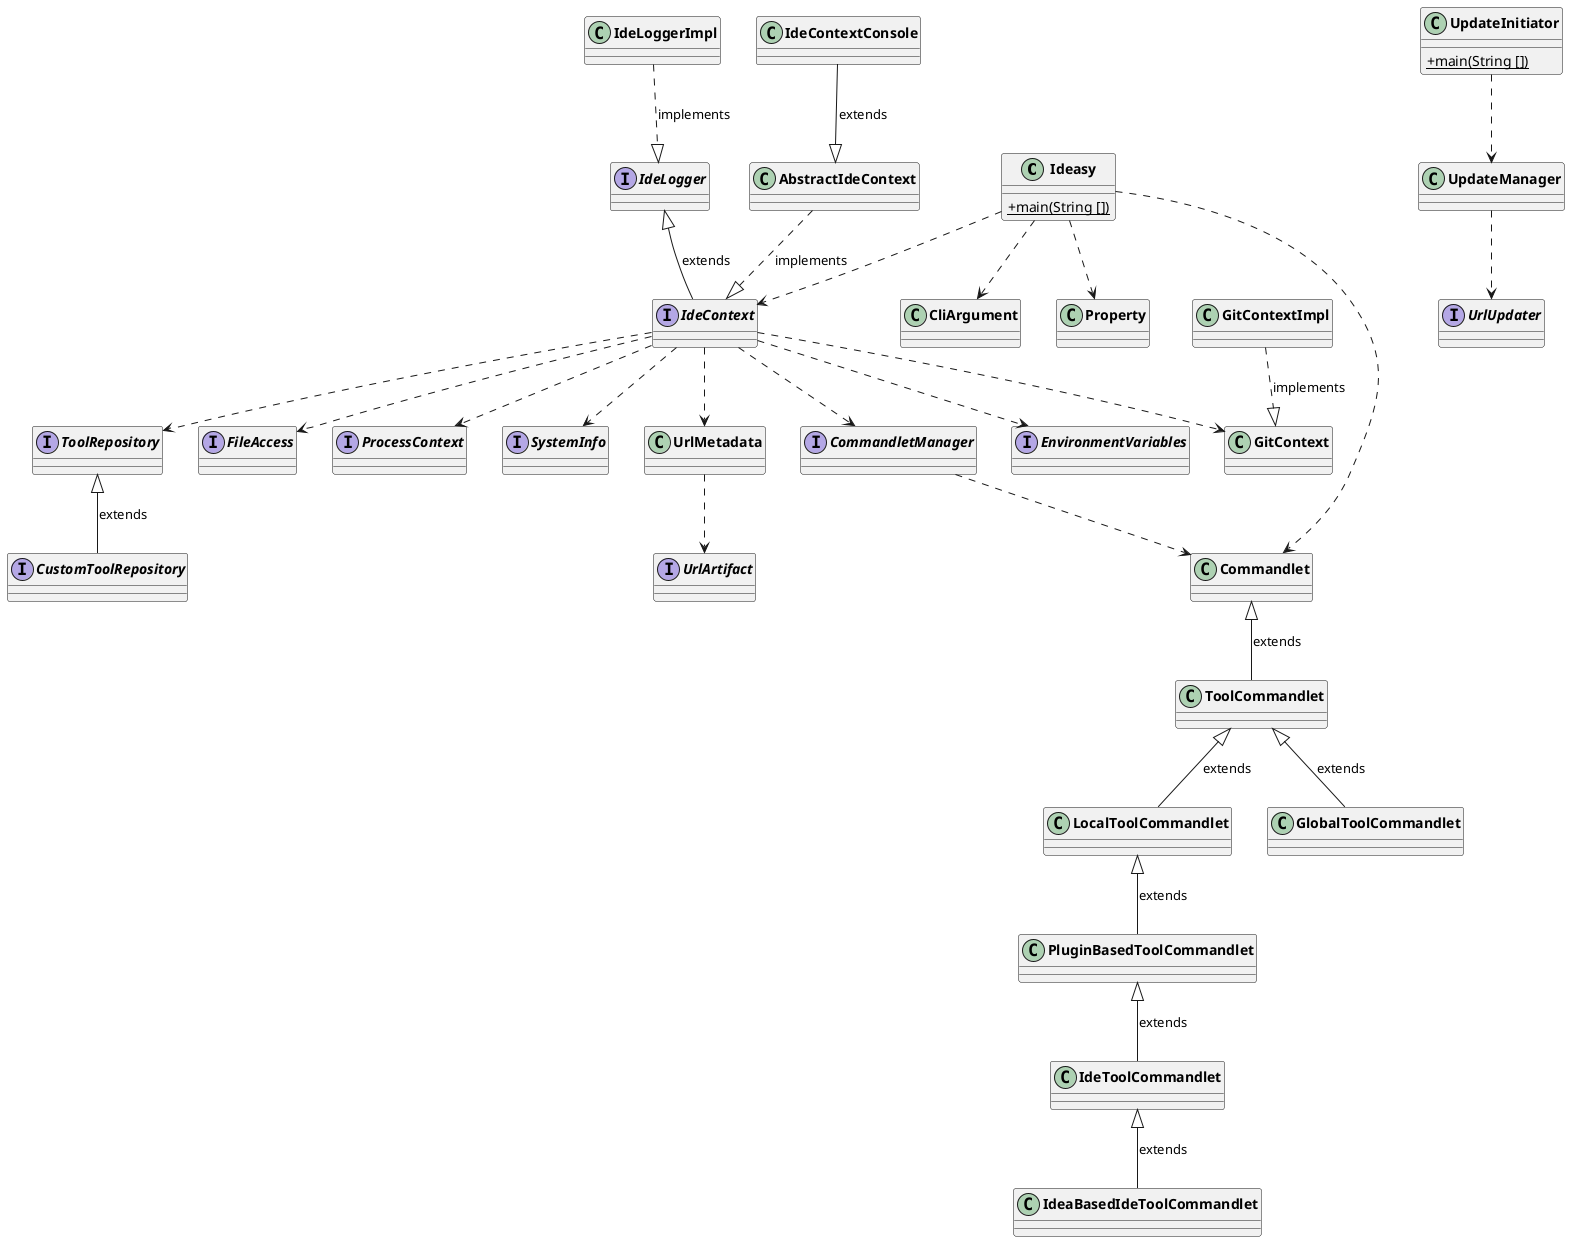 @startuml
skinparam classFontStyle bold
skinparam classAttributeIconSize 0

'''' Attributes and methods '''

class Ideasy {
  {static} +main(String [])
}

class CliArgument
class Property

interface IdeLogger
interface IdeContext

interface CommandletManager
interface EnvironmentVariables
interface FileAccess
interface ProcessContext
interface SystemInfo

interface ToolRepository
interface CustomToolRepository

class UrlMetadata
interface UrlArtifact

class Commandlet
class ToolCommandlet
class LocalToolCommandlet
class GlobalToolCommandlet
class PluginBasedToolCommandlet
class IdeToolCommandlet
class IdeaBasedIdeToolCommandlet

class UpdateInitiator{
  {static} +main(String [])
}

class UpdateManager
interface UrlUpdater


'''' Relations '''

Ideasy ..> CliArgument
Ideasy ..> Property
Ideasy ..> Commandlet
Ideasy ..> IdeContext

IdeLogger <|-- IdeContext : extends

IdeContext ..> CommandletManager
IdeContext ..> EnvironmentVariables
IdeContext ..> FileAccess
IdeContext ..> ProcessContext
IdeContext ..> SystemInfo
IdeContext ..> ToolRepository
IdeContext ..> UrlMetadata
IdeContext ..> GitContext
UrlMetadata ..> UrlArtifact

AbstractIdeContext ..|> IdeContext : implements
IdeContextConsole --|> AbstractIdeContext : extends
IdeLoggerImpl ..|> IdeLogger : implements

GitContextImpl ..|> GitContext  : implements

CommandletManager ..> Commandlet
Commandlet <|-- ToolCommandlet : extends
ToolCommandlet <|-- LocalToolCommandlet : extends
ToolCommandlet <|-- GlobalToolCommandlet : extends
LocalToolCommandlet <|-- PluginBasedToolCommandlet : extends
PluginBasedToolCommandlet <|-- IdeToolCommandlet : extends
IdeToolCommandlet <|-- IdeaBasedIdeToolCommandlet : extends

ToolRepository <|-- CustomToolRepository : extends

UpdateInitiator ..> UpdateManager
UpdateManager ..> UrlUpdater

@enduml
